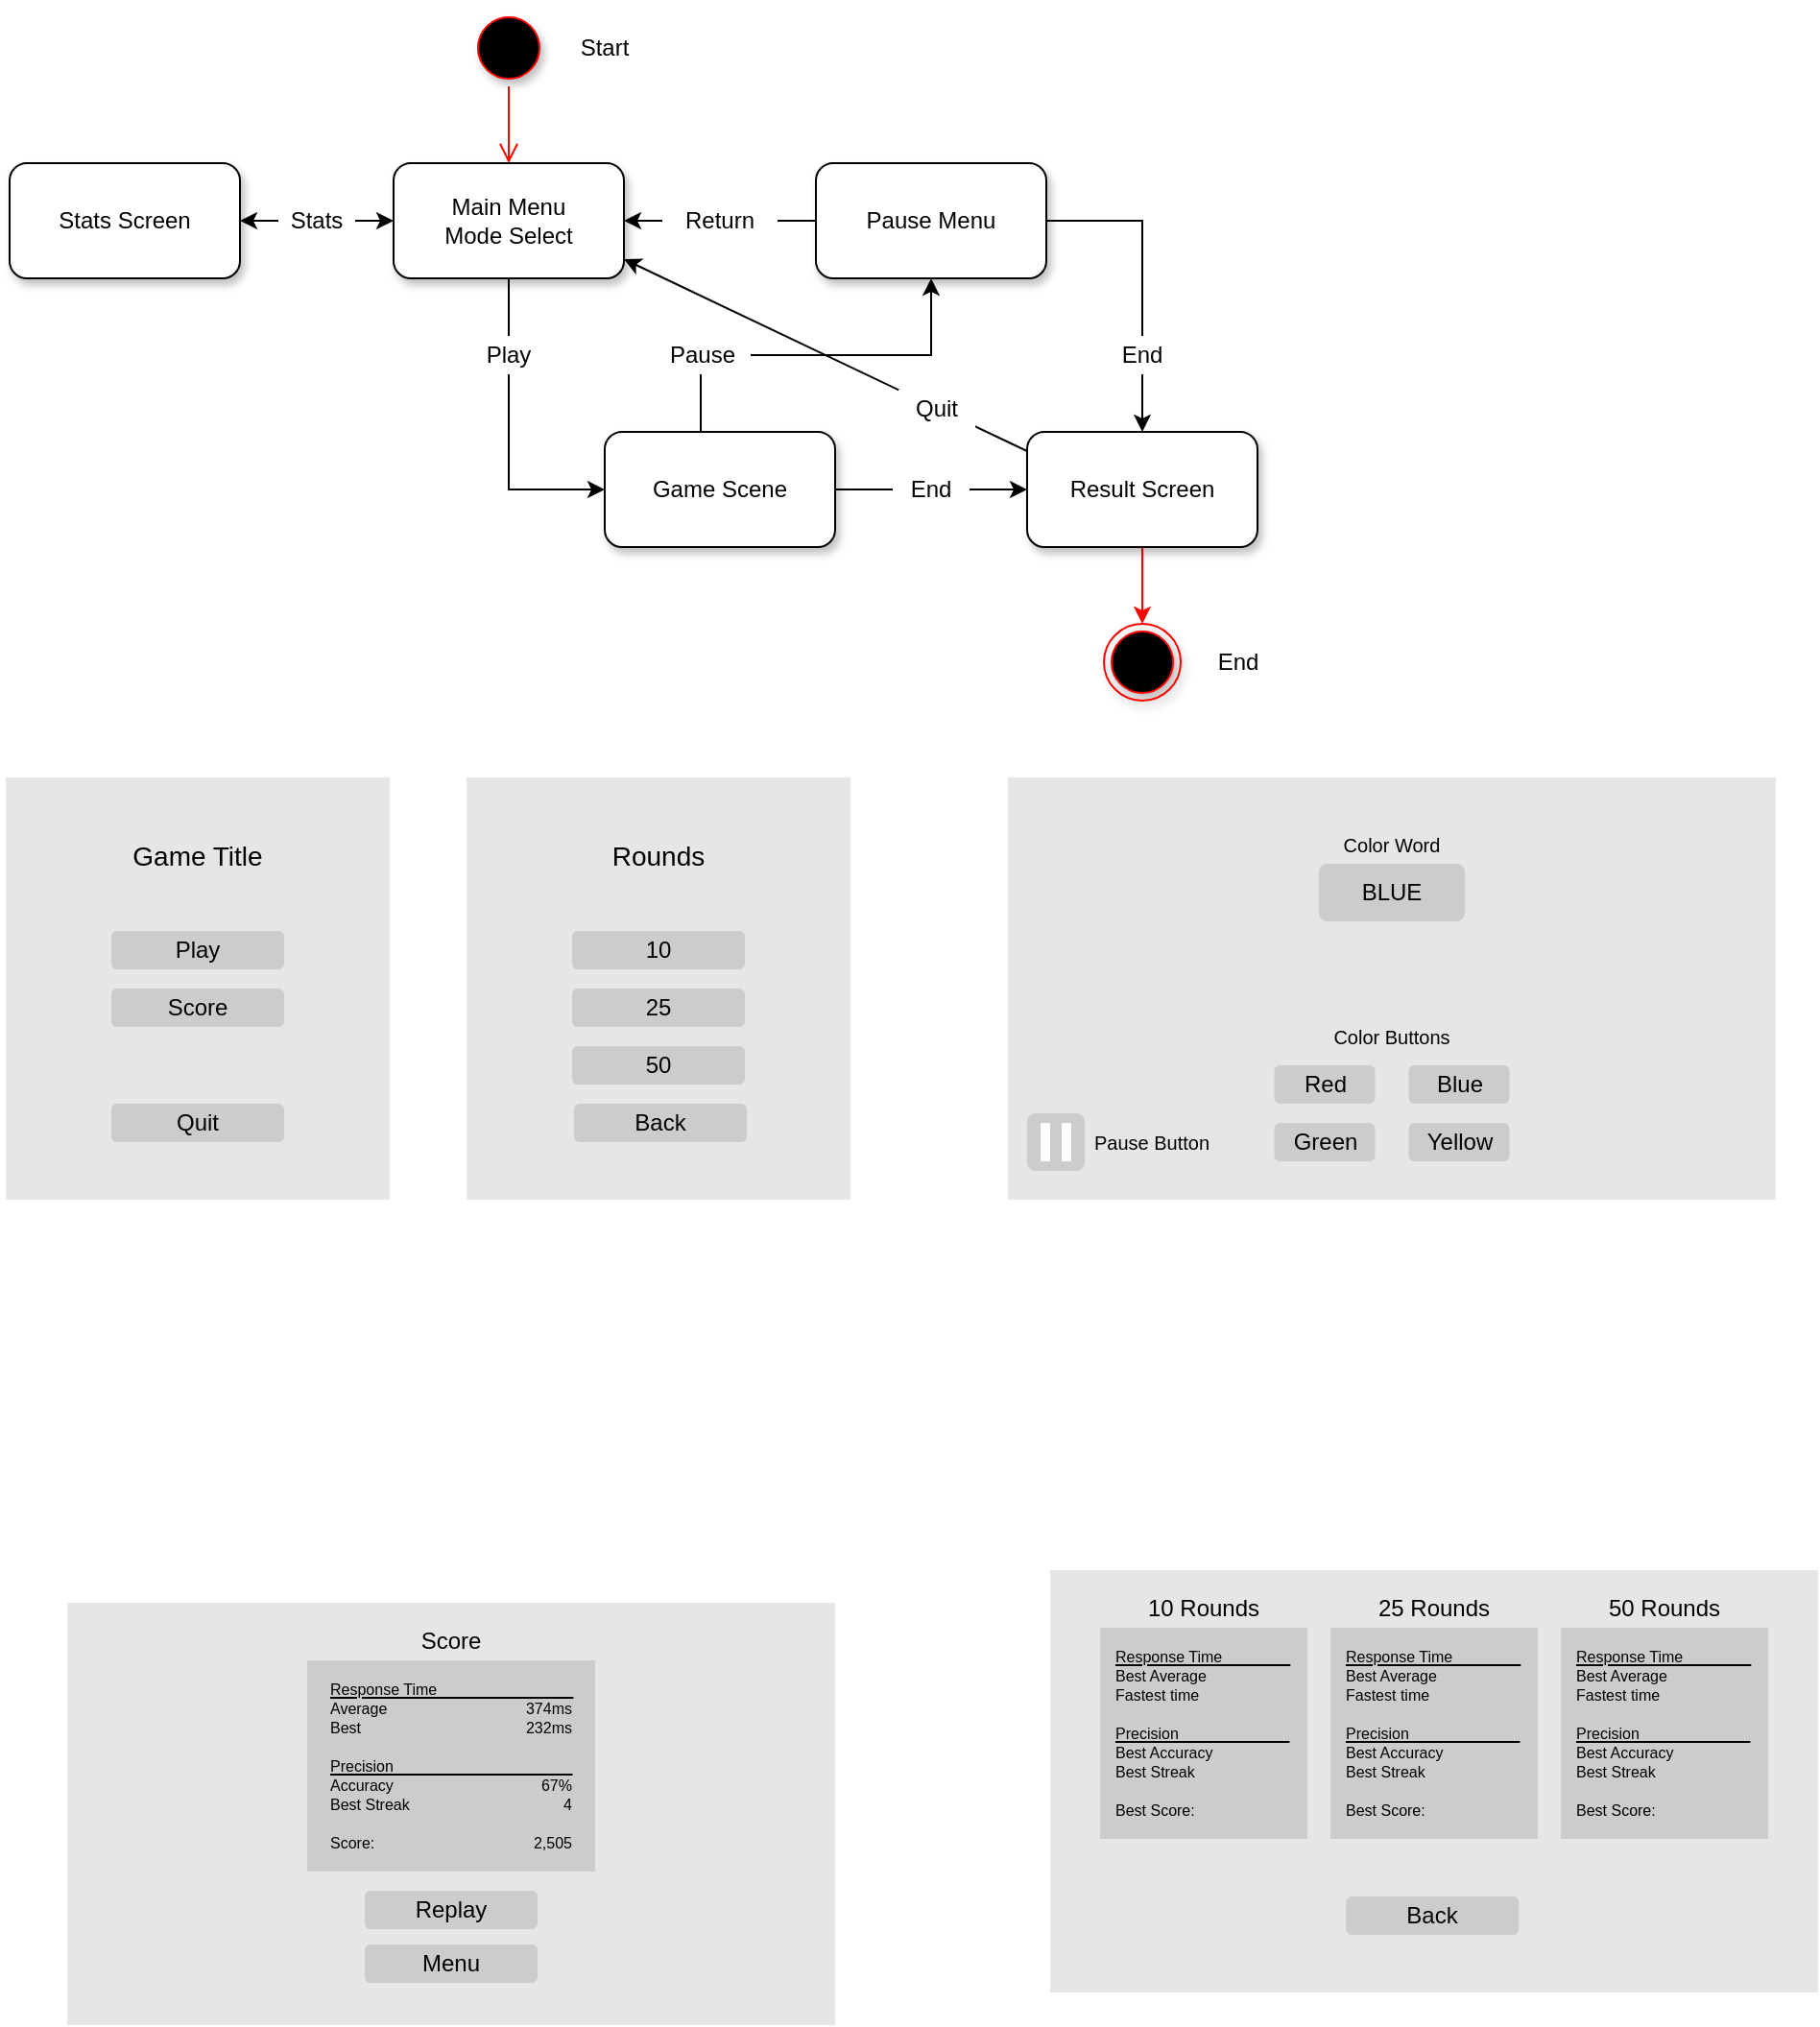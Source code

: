 <mxfile version="14.6.13" type="device"><diagram name="Page-1" id="e7e014a7-5840-1c2e-5031-d8a46d1fe8dd"><mxGraphModel dx="2723" dy="1483" grid="0" gridSize="10" guides="1" tooltips="1" connect="1" arrows="1" fold="1" page="1" pageScale="1" pageWidth="1169" pageHeight="826" background="#ffffff" math="0" shadow="0"><root><mxCell id="0"/><mxCell id="1" parent="0"/><mxCell id="aj3zudxaXITrC1H-70pJ-124" value="" style="rounded=0;whiteSpace=wrap;html=1;shadow=0;glass=0;labelBackgroundColor=none;sketch=0;strokeColor=none;fillColor=#E6E6E6;" vertex="1" parent="1"><mxGeometry x="318" y="440" width="200" height="220" as="geometry"/></mxCell><mxCell id="aj3zudxaXITrC1H-70pJ-96" value="" style="endArrow=classic;html=1;strokeColor=#000000;" edge="1" parent="1"><mxGeometry width="50" height="50" relative="1" as="geometry"><mxPoint x="610" y="270" as="sourcePoint"/><mxPoint x="400" y="170" as="targetPoint"/></mxGeometry></mxCell><mxCell id="aj3zudxaXITrC1H-70pJ-41" value="" style="ellipse;html=1;shape=startState;fillColor=#000000;strokeColor=#ff0000;shadow=1;" vertex="1" parent="1"><mxGeometry x="320" y="40" width="40" height="40" as="geometry"/></mxCell><mxCell id="aj3zudxaXITrC1H-70pJ-42" value="" style="edgeStyle=orthogonalEdgeStyle;html=1;verticalAlign=bottom;endArrow=open;endSize=8;strokeColor=#ff0000;entryX=0.5;entryY=0;entryDx=0;entryDy=0;" edge="1" source="aj3zudxaXITrC1H-70pJ-41" parent="1" target="aj3zudxaXITrC1H-70pJ-55"><mxGeometry relative="1" as="geometry"><mxPoint x="340" y="120" as="targetPoint"/></mxGeometry></mxCell><mxCell id="aj3zudxaXITrC1H-70pJ-43" value="Start" style="text;html=1;strokeColor=none;fillColor=none;align=center;verticalAlign=middle;whiteSpace=wrap;rounded=0;" vertex="1" parent="1"><mxGeometry x="370" y="50" width="40" height="20" as="geometry"/></mxCell><mxCell id="aj3zudxaXITrC1H-70pJ-47" value="" style="edgeStyle=orthogonalEdgeStyle;rounded=0;orthogonalLoop=1;jettySize=auto;html=1;entryX=0;entryY=0.5;entryDx=0;entryDy=0;exitX=0.5;exitY=1;exitDx=0;exitDy=0;" edge="1" parent="1" source="aj3zudxaXITrC1H-70pJ-55" target="aj3zudxaXITrC1H-70pJ-56"><mxGeometry x="-0.538" relative="1" as="geometry"><mxPoint x="340" y="220" as="targetPoint"/><mxPoint x="340" y="180" as="sourcePoint"/><Array as="points"><mxPoint x="340" y="290"/></Array><mxPoint as="offset"/></mxGeometry></mxCell><mxCell id="aj3zudxaXITrC1H-70pJ-50" style="edgeStyle=orthogonalEdgeStyle;rounded=0;orthogonalLoop=1;jettySize=auto;html=1;exitX=0.5;exitY=1;exitDx=0;exitDy=0;" edge="1" parent="1"><mxGeometry relative="1" as="geometry"><mxPoint x="680" y="310" as="sourcePoint"/><mxPoint x="680" y="310" as="targetPoint"/></mxGeometry></mxCell><mxCell id="aj3zudxaXITrC1H-70pJ-52" value="" style="ellipse;html=1;shape=endState;fillColor=#000000;strokeColor=#ff0000;shadow=1;" vertex="1" parent="1"><mxGeometry x="650" y="360" width="40" height="40" as="geometry"/></mxCell><mxCell id="aj3zudxaXITrC1H-70pJ-53" value="End" style="text;html=1;strokeColor=none;fillColor=none;align=center;verticalAlign=middle;whiteSpace=wrap;rounded=0;" vertex="1" parent="1"><mxGeometry x="700" y="370" width="40" height="20" as="geometry"/></mxCell><mxCell id="aj3zudxaXITrC1H-70pJ-113" style="edgeStyle=orthogonalEdgeStyle;rounded=0;orthogonalLoop=1;jettySize=auto;html=1;entryX=1;entryY=0.5;entryDx=0;entryDy=0;shadow=0;strokeColor=#000000;startArrow=classic;startFill=1;" edge="1" parent="1" source="aj3zudxaXITrC1H-70pJ-55" target="aj3zudxaXITrC1H-70pJ-112"><mxGeometry relative="1" as="geometry"/></mxCell><mxCell id="aj3zudxaXITrC1H-70pJ-55" value="Main Menu&lt;br&gt;Mode Select" style="rounded=1;whiteSpace=wrap;html=1;shadow=1;sketch=0;" vertex="1" parent="1"><mxGeometry x="280" y="120" width="120" height="60" as="geometry"/></mxCell><mxCell id="aj3zudxaXITrC1H-70pJ-66" value="" style="edgeStyle=orthogonalEdgeStyle;rounded=0;orthogonalLoop=1;jettySize=auto;html=1;entryX=0.5;entryY=1;entryDx=0;entryDy=0;exitX=0.5;exitY=0;exitDx=0;exitDy=0;" edge="1" parent="1" source="aj3zudxaXITrC1H-70pJ-56" target="aj3zudxaXITrC1H-70pJ-63"><mxGeometry x="-0.0" relative="1" as="geometry"><Array as="points"><mxPoint x="440" y="260"/><mxPoint x="440" y="220"/><mxPoint x="560" y="220"/></Array><mxPoint as="offset"/></mxGeometry></mxCell><mxCell id="aj3zudxaXITrC1H-70pJ-68" value="" style="edgeStyle=orthogonalEdgeStyle;rounded=0;orthogonalLoop=1;jettySize=auto;html=1;entryX=0;entryY=0.5;entryDx=0;entryDy=0;" edge="1" parent="1" source="aj3zudxaXITrC1H-70pJ-56" target="aj3zudxaXITrC1H-70pJ-67"><mxGeometry relative="1" as="geometry"><mxPoint as="offset"/></mxGeometry></mxCell><mxCell id="aj3zudxaXITrC1H-70pJ-56" value="Game Scene" style="rounded=1;whiteSpace=wrap;html=1;shadow=1;sketch=0;" vertex="1" parent="1"><mxGeometry x="390" y="260" width="120" height="60" as="geometry"/></mxCell><mxCell id="aj3zudxaXITrC1H-70pJ-69" value="" style="edgeStyle=orthogonalEdgeStyle;rounded=0;orthogonalLoop=1;jettySize=auto;html=1;entryX=0.5;entryY=0;entryDx=0;entryDy=0;exitX=1;exitY=0.5;exitDx=0;exitDy=0;" edge="1" parent="1" source="aj3zudxaXITrC1H-70pJ-63" target="aj3zudxaXITrC1H-70pJ-67"><mxGeometry x="0.538" relative="1" as="geometry"><mxPoint x="710" y="190" as="sourcePoint"/><Array as="points"><mxPoint x="670" y="150"/></Array><mxPoint as="offset"/></mxGeometry></mxCell><mxCell id="aj3zudxaXITrC1H-70pJ-72" value="" style="edgeStyle=orthogonalEdgeStyle;rounded=0;orthogonalLoop=1;jettySize=auto;html=1;entryX=1;entryY=0.5;entryDx=0;entryDy=0;" edge="1" parent="1" source="aj3zudxaXITrC1H-70pJ-63" target="aj3zudxaXITrC1H-70pJ-55"><mxGeometry relative="1" as="geometry"/></mxCell><mxCell id="aj3zudxaXITrC1H-70pJ-63" value="Pause Menu" style="rounded=1;whiteSpace=wrap;html=1;shadow=1;sketch=0;" vertex="1" parent="1"><mxGeometry x="500" y="120" width="120" height="60" as="geometry"/></mxCell><mxCell id="aj3zudxaXITrC1H-70pJ-76" style="edgeStyle=orthogonalEdgeStyle;rounded=0;orthogonalLoop=1;jettySize=auto;html=1;entryX=0.5;entryY=0;entryDx=0;entryDy=0;strokeColor=#FF0000;" edge="1" parent="1" source="aj3zudxaXITrC1H-70pJ-67" target="aj3zudxaXITrC1H-70pJ-52"><mxGeometry relative="1" as="geometry"/></mxCell><mxCell id="aj3zudxaXITrC1H-70pJ-67" value="Result Screen" style="rounded=1;whiteSpace=wrap;html=1;shadow=1;sketch=0;" vertex="1" parent="1"><mxGeometry x="610" y="260" width="120" height="60" as="geometry"/></mxCell><mxCell id="aj3zudxaXITrC1H-70pJ-89" value="Pause" style="text;html=1;strokeColor=none;align=center;verticalAlign=middle;whiteSpace=wrap;rounded=0;fillColor=#ffffff;" vertex="1" parent="1"><mxGeometry x="416" y="210" width="50" height="20" as="geometry"/></mxCell><mxCell id="aj3zudxaXITrC1H-70pJ-91" value="Play" style="text;html=1;strokeColor=none;align=center;verticalAlign=middle;whiteSpace=wrap;rounded=0;fillColor=#ffffff;" vertex="1" parent="1"><mxGeometry x="320" y="210" width="40" height="20" as="geometry"/></mxCell><mxCell id="aj3zudxaXITrC1H-70pJ-92" value="End" style="text;html=1;strokeColor=none;align=center;verticalAlign=middle;whiteSpace=wrap;rounded=0;fillColor=#ffffff;" vertex="1" parent="1"><mxGeometry x="650" y="210" width="40" height="20" as="geometry"/></mxCell><mxCell id="aj3zudxaXITrC1H-70pJ-93" value="End" style="text;html=1;strokeColor=none;align=center;verticalAlign=middle;whiteSpace=wrap;rounded=0;fillColor=#ffffff;" vertex="1" parent="1"><mxGeometry x="540" y="280" width="40" height="20" as="geometry"/></mxCell><mxCell id="aj3zudxaXITrC1H-70pJ-94" value="Return" style="text;html=1;strokeColor=none;align=center;verticalAlign=middle;whiteSpace=wrap;rounded=0;fillColor=#ffffff;" vertex="1" parent="1"><mxGeometry x="420" y="140" width="60" height="20" as="geometry"/></mxCell><mxCell id="aj3zudxaXITrC1H-70pJ-97" value="Quit" style="text;html=1;strokeColor=none;align=center;verticalAlign=middle;whiteSpace=wrap;rounded=0;fillColor=#ffffff;" vertex="1" parent="1"><mxGeometry x="543" y="238" width="40" height="20" as="geometry"/></mxCell><mxCell id="aj3zudxaXITrC1H-70pJ-105" value="" style="rounded=0;whiteSpace=wrap;html=1;shadow=0;glass=0;labelBackgroundColor=none;sketch=0;strokeColor=none;fillColor=#E6E6E6;" vertex="1" parent="1"><mxGeometry x="78" y="440" width="200" height="220" as="geometry"/></mxCell><mxCell id="aj3zudxaXITrC1H-70pJ-107" value="Play" style="rounded=1;whiteSpace=wrap;html=1;shadow=0;glass=0;labelBackgroundColor=none;sketch=0;strokeColor=none;verticalAlign=middle;fillColor=#CCCCCC;" vertex="1" parent="1"><mxGeometry x="133" y="520" width="90" height="20" as="geometry"/></mxCell><mxCell id="aj3zudxaXITrC1H-70pJ-112" value="Stats Screen" style="rounded=1;whiteSpace=wrap;html=1;shadow=1;sketch=0;" vertex="1" parent="1"><mxGeometry x="80" y="120" width="120" height="60" as="geometry"/></mxCell><mxCell id="aj3zudxaXITrC1H-70pJ-114" value="Stats" style="text;html=1;strokeColor=none;align=center;verticalAlign=middle;whiteSpace=wrap;rounded=0;fillColor=#ffffff;" vertex="1" parent="1"><mxGeometry x="220" y="140" width="40" height="20" as="geometry"/></mxCell><mxCell id="aj3zudxaXITrC1H-70pJ-117" value="Score" style="rounded=1;whiteSpace=wrap;html=1;shadow=0;glass=0;labelBackgroundColor=none;sketch=0;strokeColor=none;verticalAlign=middle;fillColor=#CCCCCC;" vertex="1" parent="1"><mxGeometry x="133" y="550" width="90" height="20" as="geometry"/></mxCell><mxCell id="aj3zudxaXITrC1H-70pJ-120" value="10" style="rounded=1;whiteSpace=wrap;html=1;shadow=0;glass=0;labelBackgroundColor=none;sketch=0;strokeColor=none;verticalAlign=middle;fillColor=#CCCCCC;" vertex="1" parent="1"><mxGeometry x="373" y="520" width="90" height="20" as="geometry"/></mxCell><mxCell id="aj3zudxaXITrC1H-70pJ-121" value="50" style="rounded=1;whiteSpace=wrap;html=1;shadow=0;glass=0;labelBackgroundColor=none;sketch=0;strokeColor=none;verticalAlign=middle;fillColor=#CCCCCC;" vertex="1" parent="1"><mxGeometry x="373" y="580" width="90" height="20" as="geometry"/></mxCell><mxCell id="aj3zudxaXITrC1H-70pJ-122" value="25" style="rounded=1;whiteSpace=wrap;html=1;shadow=0;glass=0;labelBackgroundColor=none;sketch=0;strokeColor=none;verticalAlign=middle;fillColor=#CCCCCC;" vertex="1" parent="1"><mxGeometry x="373" y="550" width="90" height="20" as="geometry"/></mxCell><mxCell id="aj3zudxaXITrC1H-70pJ-123" value="Quit" style="rounded=1;whiteSpace=wrap;html=1;shadow=0;glass=0;labelBackgroundColor=none;sketch=0;strokeColor=none;verticalAlign=middle;fillColor=#CCCCCC;" vertex="1" parent="1"><mxGeometry x="133" y="610" width="90" height="20" as="geometry"/></mxCell><mxCell id="aj3zudxaXITrC1H-70pJ-125" value="Back" style="rounded=1;whiteSpace=wrap;html=1;shadow=0;glass=0;labelBackgroundColor=none;sketch=0;strokeColor=none;verticalAlign=middle;fillColor=#CCCCCC;" vertex="1" parent="1"><mxGeometry x="374" y="610" width="90" height="20" as="geometry"/></mxCell><mxCell id="aj3zudxaXITrC1H-70pJ-126" value="&lt;font style=&quot;font-size: 14px&quot;&gt;Rounds&lt;/font&gt;" style="text;html=1;strokeColor=none;align=center;verticalAlign=middle;whiteSpace=wrap;rounded=1;shadow=0;glass=0;labelBackgroundColor=none;sketch=0;rotation=0;fontSize=16;" vertex="1" parent="1"><mxGeometry x="373" y="470" width="90" height="20" as="geometry"/></mxCell><mxCell id="aj3zudxaXITrC1H-70pJ-127" value="&lt;font style=&quot;font-size: 14px&quot;&gt;Game Title&lt;/font&gt;" style="text;html=1;strokeColor=none;align=center;verticalAlign=middle;whiteSpace=wrap;rounded=1;shadow=0;glass=0;labelBackgroundColor=none;sketch=0;rotation=0;fontSize=16;" vertex="1" parent="1"><mxGeometry x="133" y="470" width="90" height="20" as="geometry"/></mxCell><mxCell id="aj3zudxaXITrC1H-70pJ-128" value="" style="rounded=0;whiteSpace=wrap;html=1;shadow=0;glass=0;labelBackgroundColor=none;sketch=0;strokeColor=none;fillColor=#E6E6E6;" vertex="1" parent="1"><mxGeometry x="600" y="440" width="400" height="220" as="geometry"/></mxCell><mxCell id="aj3zudxaXITrC1H-70pJ-134" value="&lt;font style=&quot;font-size: 10px&quot;&gt;Color Buttons&lt;/font&gt;" style="text;html=1;strokeColor=none;fillColor=none;align=center;verticalAlign=middle;whiteSpace=wrap;rounded=0;shadow=1;glass=0;labelBackgroundColor=none;sketch=0;fontSize=12;" vertex="1" parent="1"><mxGeometry x="760" y="570" width="80" height="10" as="geometry"/></mxCell><mxCell id="aj3zudxaXITrC1H-70pJ-135" value="&lt;font style=&quot;font-size: 10px&quot;&gt;Color Word&lt;/font&gt;" style="text;html=1;strokeColor=none;fillColor=none;align=center;verticalAlign=middle;whiteSpace=wrap;rounded=0;shadow=1;glass=0;labelBackgroundColor=none;sketch=0;fontSize=16;" vertex="1" parent="1"><mxGeometry x="750" y="465" width="100" height="15" as="geometry"/></mxCell><mxCell id="aj3zudxaXITrC1H-70pJ-136" value="Red" style="rounded=1;whiteSpace=wrap;html=1;shadow=0;glass=0;labelBackgroundColor=none;sketch=0;strokeColor=none;verticalAlign=middle;fillColor=#CCCCCC;" vertex="1" parent="1"><mxGeometry x="738.75" y="590" width="52.5" height="20" as="geometry"/></mxCell><mxCell id="aj3zudxaXITrC1H-70pJ-138" value="Blue" style="rounded=1;whiteSpace=wrap;html=1;shadow=0;glass=0;labelBackgroundColor=none;sketch=0;strokeColor=none;verticalAlign=middle;fillColor=#CCCCCC;" vertex="1" parent="1"><mxGeometry x="808.75" y="590" width="52.5" height="20" as="geometry"/></mxCell><mxCell id="aj3zudxaXITrC1H-70pJ-139" value="Green" style="rounded=1;whiteSpace=wrap;html=1;shadow=0;glass=0;labelBackgroundColor=none;sketch=0;strokeColor=none;verticalAlign=middle;fillColor=#CCCCCC;" vertex="1" parent="1"><mxGeometry x="738.75" y="620" width="52.5" height="20" as="geometry"/></mxCell><mxCell id="aj3zudxaXITrC1H-70pJ-145" value="Yellow" style="rounded=1;whiteSpace=wrap;html=1;shadow=0;glass=0;labelBackgroundColor=none;sketch=0;strokeColor=none;verticalAlign=middle;fillColor=#CCCCCC;" vertex="1" parent="1"><mxGeometry x="808.75" y="620" width="52.5" height="20" as="geometry"/></mxCell><mxCell id="aj3zudxaXITrC1H-70pJ-146" value="&lt;font style=&quot;font-size: 10px&quot;&gt;Pause Button&lt;/font&gt;" style="text;html=1;strokeColor=none;fillColor=none;align=center;verticalAlign=middle;whiteSpace=wrap;rounded=0;shadow=1;glass=0;labelBackgroundColor=none;sketch=0;fontSize=12;" vertex="1" parent="1"><mxGeometry x="640" y="625" width="70" height="10" as="geometry"/></mxCell><mxCell id="aj3zudxaXITrC1H-70pJ-147" value="BLUE" style="rounded=1;whiteSpace=wrap;html=1;shadow=0;glass=0;labelBackgroundColor=none;sketch=0;strokeColor=none;verticalAlign=middle;fillColor=#CCCCCC;" vertex="1" parent="1"><mxGeometry x="761.88" y="485" width="76.25" height="30" as="geometry"/></mxCell><mxCell id="aj3zudxaXITrC1H-70pJ-150" value="" style="rounded=1;whiteSpace=wrap;html=1;shadow=0;glass=0;labelBackgroundColor=none;sketch=0;strokeColor=none;verticalAlign=middle;fillColor=#CCCCCC;" vertex="1" parent="1"><mxGeometry x="610" y="615" width="30" height="30" as="geometry"/></mxCell><mxCell id="aj3zudxaXITrC1H-70pJ-151" value="" style="rounded=1;whiteSpace=wrap;html=1;shadow=0;glass=0;labelBackgroundColor=none;sketch=0;strokeColor=none;verticalAlign=middle;fillColor=#FFFFFF;" vertex="1" parent="1"><mxGeometry x="617" y="620" width="5" height="20" as="geometry"/></mxCell><mxCell id="aj3zudxaXITrC1H-70pJ-152" value="" style="rounded=1;whiteSpace=wrap;html=1;shadow=0;glass=0;labelBackgroundColor=none;sketch=0;strokeColor=none;verticalAlign=middle;fillColor=#FFFFFF;" vertex="1" parent="1"><mxGeometry x="628" y="620" width="5" height="20" as="geometry"/></mxCell><mxCell id="aj3zudxaXITrC1H-70pJ-155" value="" style="rounded=0;whiteSpace=wrap;html=1;shadow=0;glass=0;labelBackgroundColor=none;sketch=0;strokeColor=none;fillColor=#E6E6E6;" vertex="1" parent="1"><mxGeometry x="110" y="870" width="400" height="220" as="geometry"/></mxCell><mxCell id="aj3zudxaXITrC1H-70pJ-169" value="Menu" style="rounded=1;whiteSpace=wrap;html=1;shadow=0;glass=0;labelBackgroundColor=none;sketch=0;strokeColor=none;verticalAlign=middle;fillColor=#CCCCCC;" vertex="1" parent="1"><mxGeometry x="265" y="1048" width="90" height="20" as="geometry"/></mxCell><mxCell id="aj3zudxaXITrC1H-70pJ-170" value="Replay" style="rounded=1;whiteSpace=wrap;html=1;shadow=0;glass=0;labelBackgroundColor=none;sketch=0;strokeColor=none;verticalAlign=middle;fillColor=#CCCCCC;" vertex="1" parent="1"><mxGeometry x="265" y="1020" width="90" height="20" as="geometry"/></mxCell><mxCell id="aj3zudxaXITrC1H-70pJ-172" value="" style="rounded=0;whiteSpace=wrap;html=1;shadow=0;glass=0;labelBackgroundColor=none;sketch=0;strokeColor=none;verticalAlign=middle;fillColor=#CCCCCC;" vertex="1" parent="1"><mxGeometry x="235" y="900" width="150" height="110" as="geometry"/></mxCell><mxCell id="aj3zudxaXITrC1H-70pJ-174" value="Average" style="text;html=1;strokeColor=none;fillColor=none;align=left;verticalAlign=middle;whiteSpace=wrap;rounded=0;shadow=0;glass=0;labelBackgroundColor=none;sketch=0;fontSize=8;fontColor=none;" vertex="1" parent="1"><mxGeometry x="245" y="920" width="50" height="10" as="geometry"/></mxCell><mxCell id="aj3zudxaXITrC1H-70pJ-175" value="Best" style="text;html=1;strokeColor=none;fillColor=none;align=left;verticalAlign=middle;whiteSpace=wrap;rounded=0;shadow=0;glass=0;labelBackgroundColor=none;sketch=0;fontSize=8;fontColor=none;" vertex="1" parent="1"><mxGeometry x="245" y="930" width="50" height="10" as="geometry"/></mxCell><mxCell id="aj3zudxaXITrC1H-70pJ-176" value="Accuracy" style="text;html=1;strokeColor=none;fillColor=none;align=left;verticalAlign=middle;whiteSpace=wrap;rounded=0;shadow=0;glass=0;labelBackgroundColor=none;sketch=0;fontSize=8;fontColor=none;" vertex="1" parent="1"><mxGeometry x="245" y="960" width="50" height="10" as="geometry"/></mxCell><mxCell id="aj3zudxaXITrC1H-70pJ-177" value="Best Streak" style="text;html=1;strokeColor=none;fillColor=none;align=left;verticalAlign=middle;whiteSpace=wrap;rounded=0;shadow=0;glass=0;labelBackgroundColor=none;sketch=0;fontSize=8;fontColor=none;" vertex="1" parent="1"><mxGeometry x="245" y="970" width="50" height="10" as="geometry"/></mxCell><mxCell id="aj3zudxaXITrC1H-70pJ-178" value="&lt;u&gt;Response Time&amp;nbsp; &amp;nbsp; &amp;nbsp; &amp;nbsp; &amp;nbsp; &amp;nbsp; &amp;nbsp; &amp;nbsp; &amp;nbsp; &amp;nbsp; &amp;nbsp; &amp;nbsp; &amp;nbsp; &amp;nbsp; &amp;nbsp; &amp;nbsp;&amp;nbsp;&lt;/u&gt;" style="text;html=1;strokeColor=none;fillColor=none;align=left;verticalAlign=middle;whiteSpace=wrap;rounded=0;shadow=0;glass=0;labelBackgroundColor=none;sketch=0;fontSize=8;fontColor=none;" vertex="1" parent="1"><mxGeometry x="245" y="910" width="130" height="10" as="geometry"/></mxCell><mxCell id="aj3zudxaXITrC1H-70pJ-179" value="&lt;u&gt;Precision&amp;nbsp; &amp;nbsp; &amp;nbsp; &amp;nbsp; &amp;nbsp; &amp;nbsp; &amp;nbsp; &amp;nbsp; &amp;nbsp; &amp;nbsp; &amp;nbsp; &amp;nbsp; &amp;nbsp; &amp;nbsp; &amp;nbsp; &amp;nbsp; &amp;nbsp; &amp;nbsp; &amp;nbsp; &amp;nbsp; &amp;nbsp;&amp;nbsp;&lt;/u&gt;" style="text;html=1;strokeColor=none;fillColor=none;align=left;verticalAlign=middle;whiteSpace=wrap;rounded=0;shadow=0;glass=0;labelBackgroundColor=none;sketch=0;fontSize=8;fontColor=none;" vertex="1" parent="1"><mxGeometry x="245" y="950" width="130" height="10" as="geometry"/></mxCell><mxCell id="aj3zudxaXITrC1H-70pJ-180" value="Score:" style="text;html=1;strokeColor=none;fillColor=none;align=left;verticalAlign=middle;whiteSpace=wrap;rounded=0;shadow=0;glass=0;labelBackgroundColor=none;sketch=0;fontSize=8;fontColor=none;" vertex="1" parent="1"><mxGeometry x="245" y="990" width="50" height="10" as="geometry"/></mxCell><mxCell id="aj3zudxaXITrC1H-70pJ-181" value="374ms" style="text;html=1;strokeColor=none;fillColor=none;align=right;verticalAlign=middle;whiteSpace=wrap;rounded=0;shadow=0;glass=0;labelBackgroundColor=none;sketch=0;fontSize=8;fontColor=none;" vertex="1" parent="1"><mxGeometry x="325" y="920" width="50" height="10" as="geometry"/></mxCell><mxCell id="aj3zudxaXITrC1H-70pJ-182" value="232ms" style="text;html=1;strokeColor=none;fillColor=none;align=right;verticalAlign=middle;whiteSpace=wrap;rounded=0;shadow=0;glass=0;labelBackgroundColor=none;sketch=0;fontSize=8;fontColor=none;" vertex="1" parent="1"><mxGeometry x="325" y="930" width="50" height="10" as="geometry"/></mxCell><mxCell id="aj3zudxaXITrC1H-70pJ-183" value="67%" style="text;html=1;strokeColor=none;fillColor=none;align=right;verticalAlign=middle;whiteSpace=wrap;rounded=0;shadow=0;glass=0;labelBackgroundColor=none;sketch=0;fontSize=8;fontColor=none;" vertex="1" parent="1"><mxGeometry x="325" y="960" width="50" height="10" as="geometry"/></mxCell><mxCell id="aj3zudxaXITrC1H-70pJ-184" value="4" style="text;html=1;strokeColor=none;fillColor=none;align=right;verticalAlign=middle;whiteSpace=wrap;rounded=0;shadow=0;glass=0;labelBackgroundColor=none;sketch=0;fontSize=8;fontColor=none;" vertex="1" parent="1"><mxGeometry x="325" y="970" width="50" height="10" as="geometry"/></mxCell><mxCell id="aj3zudxaXITrC1H-70pJ-187" value="&lt;div&gt;&lt;span&gt;2,505&lt;/span&gt;&lt;/div&gt;" style="text;html=1;strokeColor=none;fillColor=none;align=right;verticalAlign=middle;whiteSpace=wrap;rounded=0;shadow=0;glass=0;labelBackgroundColor=none;sketch=0;fontSize=8;fontColor=none;" vertex="1" parent="1"><mxGeometry x="325" y="990" width="50" height="10" as="geometry"/></mxCell><mxCell id="aj3zudxaXITrC1H-70pJ-188" value="Score" style="rounded=1;whiteSpace=wrap;html=1;shadow=0;glass=0;labelBackgroundColor=none;sketch=0;strokeColor=none;verticalAlign=middle;fillColor=none;" vertex="1" parent="1"><mxGeometry x="265" y="880" width="90" height="20" as="geometry"/></mxCell><mxCell id="aj3zudxaXITrC1H-70pJ-189" value="" style="rounded=0;whiteSpace=wrap;html=1;shadow=0;glass=0;labelBackgroundColor=none;sketch=0;strokeColor=none;fillColor=#E6E6E6;" vertex="1" parent="1"><mxGeometry x="622" y="853" width="400" height="220" as="geometry"/></mxCell><mxCell id="aj3zudxaXITrC1H-70pJ-190" value="Back" style="rounded=1;whiteSpace=wrap;html=1;shadow=0;glass=0;labelBackgroundColor=none;sketch=0;strokeColor=none;verticalAlign=middle;fillColor=#CCCCCC;" vertex="1" parent="1"><mxGeometry x="776.1" y="1023" width="90" height="20" as="geometry"/></mxCell><mxCell id="aj3zudxaXITrC1H-70pJ-192" value="" style="rounded=0;whiteSpace=wrap;html=1;shadow=0;glass=0;labelBackgroundColor=none;sketch=0;strokeColor=none;verticalAlign=middle;fillColor=#CCCCCC;" vertex="1" parent="1"><mxGeometry x="768" y="883" width="108" height="110" as="geometry"/></mxCell><mxCell id="aj3zudxaXITrC1H-70pJ-193" value="Best Average" style="text;html=1;strokeColor=none;fillColor=none;align=left;verticalAlign=middle;whiteSpace=wrap;rounded=0;shadow=0;glass=0;labelBackgroundColor=none;sketch=0;fontSize=8;fontColor=none;" vertex="1" parent="1"><mxGeometry x="774.19" y="903" width="53.81" height="10" as="geometry"/></mxCell><mxCell id="aj3zudxaXITrC1H-70pJ-194" value="Fastest time" style="text;html=1;strokeColor=none;fillColor=none;align=left;verticalAlign=middle;whiteSpace=wrap;rounded=0;shadow=0;glass=0;labelBackgroundColor=none;sketch=0;fontSize=8;fontColor=none;" vertex="1" parent="1"><mxGeometry x="774.19" y="913" width="50" height="10" as="geometry"/></mxCell><mxCell id="aj3zudxaXITrC1H-70pJ-195" value="Best Accuracy" style="text;html=1;strokeColor=none;fillColor=none;align=left;verticalAlign=middle;whiteSpace=wrap;rounded=0;shadow=0;glass=0;labelBackgroundColor=none;sketch=0;fontSize=8;fontColor=none;" vertex="1" parent="1"><mxGeometry x="774" y="943" width="63" height="10" as="geometry"/></mxCell><mxCell id="aj3zudxaXITrC1H-70pJ-196" value="Best Streak" style="text;html=1;strokeColor=none;fillColor=none;align=left;verticalAlign=middle;whiteSpace=wrap;rounded=0;shadow=0;glass=0;labelBackgroundColor=none;sketch=0;fontSize=8;fontColor=none;" vertex="1" parent="1"><mxGeometry x="774.19" y="953" width="50" height="10" as="geometry"/></mxCell><mxCell id="aj3zudxaXITrC1H-70pJ-197" value="&lt;u&gt;Response Time&amp;nbsp; &amp;nbsp; &amp;nbsp; &amp;nbsp; &amp;nbsp; &amp;nbsp; &amp;nbsp; &amp;nbsp;&amp;nbsp;&lt;/u&gt;" style="text;html=1;strokeColor=none;fillColor=none;align=left;verticalAlign=middle;whiteSpace=wrap;rounded=0;shadow=0;glass=0;labelBackgroundColor=none;sketch=0;fontSize=8;fontColor=none;" vertex="1" parent="1"><mxGeometry x="774.19" y="893" width="95.62" height="10" as="geometry"/></mxCell><mxCell id="aj3zudxaXITrC1H-70pJ-198" value="&lt;u&gt;Precision&amp;nbsp; &amp;nbsp; &amp;nbsp; &amp;nbsp; &amp;nbsp; &amp;nbsp; &amp;nbsp; &amp;nbsp; &amp;nbsp; &amp;nbsp; &amp;nbsp; &amp;nbsp; &amp;nbsp;&amp;nbsp;&lt;/u&gt;" style="text;html=1;strokeColor=none;fillColor=none;align=left;verticalAlign=middle;whiteSpace=wrap;rounded=0;shadow=0;glass=0;labelBackgroundColor=none;sketch=0;fontSize=8;fontColor=none;" vertex="1" parent="1"><mxGeometry x="774.19" y="933" width="93.81" height="10" as="geometry"/></mxCell><mxCell id="aj3zudxaXITrC1H-70pJ-199" value="Best Score:" style="text;html=1;strokeColor=none;fillColor=none;align=left;verticalAlign=middle;whiteSpace=wrap;rounded=0;shadow=0;glass=0;labelBackgroundColor=none;sketch=0;fontSize=8;fontColor=none;" vertex="1" parent="1"><mxGeometry x="774" y="973" width="50" height="10" as="geometry"/></mxCell><mxCell id="aj3zudxaXITrC1H-70pJ-205" value="25 Rounds" style="rounded=1;whiteSpace=wrap;html=1;shadow=0;glass=0;labelBackgroundColor=none;sketch=0;strokeColor=none;verticalAlign=middle;fillColor=none;" vertex="1" parent="1"><mxGeometry x="777" y="863" width="90" height="20" as="geometry"/></mxCell><mxCell id="aj3zudxaXITrC1H-70pJ-220" value="" style="rounded=0;whiteSpace=wrap;html=1;shadow=0;glass=0;labelBackgroundColor=none;sketch=0;strokeColor=none;verticalAlign=middle;fillColor=#CCCCCC;" vertex="1" parent="1"><mxGeometry x="648" y="883" width="108" height="110" as="geometry"/></mxCell><mxCell id="aj3zudxaXITrC1H-70pJ-221" value="Best Average" style="text;html=1;strokeColor=none;fillColor=none;align=left;verticalAlign=middle;whiteSpace=wrap;rounded=0;shadow=0;glass=0;labelBackgroundColor=none;sketch=0;fontSize=8;fontColor=none;" vertex="1" parent="1"><mxGeometry x="654.19" y="903" width="53.81" height="10" as="geometry"/></mxCell><mxCell id="aj3zudxaXITrC1H-70pJ-222" value="Fastest time" style="text;html=1;strokeColor=none;fillColor=none;align=left;verticalAlign=middle;whiteSpace=wrap;rounded=0;shadow=0;glass=0;labelBackgroundColor=none;sketch=0;fontSize=8;fontColor=none;" vertex="1" parent="1"><mxGeometry x="654.19" y="913" width="50" height="10" as="geometry"/></mxCell><mxCell id="aj3zudxaXITrC1H-70pJ-223" value="Best Accuracy" style="text;html=1;strokeColor=none;fillColor=none;align=left;verticalAlign=middle;whiteSpace=wrap;rounded=0;shadow=0;glass=0;labelBackgroundColor=none;sketch=0;fontSize=8;fontColor=none;" vertex="1" parent="1"><mxGeometry x="654" y="943" width="63" height="10" as="geometry"/></mxCell><mxCell id="aj3zudxaXITrC1H-70pJ-224" value="Best Streak" style="text;html=1;strokeColor=none;fillColor=none;align=left;verticalAlign=middle;whiteSpace=wrap;rounded=0;shadow=0;glass=0;labelBackgroundColor=none;sketch=0;fontSize=8;fontColor=none;" vertex="1" parent="1"><mxGeometry x="654.19" y="953" width="50" height="10" as="geometry"/></mxCell><mxCell id="aj3zudxaXITrC1H-70pJ-225" value="&lt;u&gt;Response Time&amp;nbsp; &amp;nbsp; &amp;nbsp; &amp;nbsp; &amp;nbsp; &amp;nbsp; &amp;nbsp; &amp;nbsp;&amp;nbsp;&lt;/u&gt;" style="text;html=1;strokeColor=none;fillColor=none;align=left;verticalAlign=middle;whiteSpace=wrap;rounded=0;shadow=0;glass=0;labelBackgroundColor=none;sketch=0;fontSize=8;fontColor=none;" vertex="1" parent="1"><mxGeometry x="654.19" y="893" width="95.62" height="10" as="geometry"/></mxCell><mxCell id="aj3zudxaXITrC1H-70pJ-226" value="&lt;u&gt;Precision&amp;nbsp; &amp;nbsp; &amp;nbsp; &amp;nbsp; &amp;nbsp; &amp;nbsp; &amp;nbsp; &amp;nbsp; &amp;nbsp; &amp;nbsp; &amp;nbsp; &amp;nbsp; &amp;nbsp;&amp;nbsp;&lt;/u&gt;" style="text;html=1;strokeColor=none;fillColor=none;align=left;verticalAlign=middle;whiteSpace=wrap;rounded=0;shadow=0;glass=0;labelBackgroundColor=none;sketch=0;fontSize=8;fontColor=none;" vertex="1" parent="1"><mxGeometry x="654.19" y="933" width="93.81" height="10" as="geometry"/></mxCell><mxCell id="aj3zudxaXITrC1H-70pJ-227" value="Best Score:" style="text;html=1;strokeColor=none;fillColor=none;align=left;verticalAlign=middle;whiteSpace=wrap;rounded=0;shadow=0;glass=0;labelBackgroundColor=none;sketch=0;fontSize=8;fontColor=none;" vertex="1" parent="1"><mxGeometry x="654" y="973" width="50" height="10" as="geometry"/></mxCell><mxCell id="aj3zudxaXITrC1H-70pJ-233" value="10 Rounds" style="rounded=1;whiteSpace=wrap;html=1;shadow=0;glass=0;labelBackgroundColor=none;sketch=0;strokeColor=none;verticalAlign=middle;fillColor=none;" vertex="1" parent="1"><mxGeometry x="657" y="863" width="90" height="20" as="geometry"/></mxCell><mxCell id="aj3zudxaXITrC1H-70pJ-234" value="" style="rounded=0;whiteSpace=wrap;html=1;shadow=0;glass=0;labelBackgroundColor=none;sketch=0;strokeColor=none;verticalAlign=middle;fillColor=#CCCCCC;" vertex="1" parent="1"><mxGeometry x="888" y="883" width="108" height="110" as="geometry"/></mxCell><mxCell id="aj3zudxaXITrC1H-70pJ-235" value="Best Average" style="text;html=1;strokeColor=none;fillColor=none;align=left;verticalAlign=middle;whiteSpace=wrap;rounded=0;shadow=0;glass=0;labelBackgroundColor=none;sketch=0;fontSize=8;fontColor=none;" vertex="1" parent="1"><mxGeometry x="894.19" y="903" width="53.81" height="10" as="geometry"/></mxCell><mxCell id="aj3zudxaXITrC1H-70pJ-236" value="Fastest time" style="text;html=1;strokeColor=none;fillColor=none;align=left;verticalAlign=middle;whiteSpace=wrap;rounded=0;shadow=0;glass=0;labelBackgroundColor=none;sketch=0;fontSize=8;fontColor=none;" vertex="1" parent="1"><mxGeometry x="894.19" y="913" width="50" height="10" as="geometry"/></mxCell><mxCell id="aj3zudxaXITrC1H-70pJ-237" value="Best Accuracy" style="text;html=1;strokeColor=none;fillColor=none;align=left;verticalAlign=middle;whiteSpace=wrap;rounded=0;shadow=0;glass=0;labelBackgroundColor=none;sketch=0;fontSize=8;fontColor=none;" vertex="1" parent="1"><mxGeometry x="894" y="943" width="63" height="10" as="geometry"/></mxCell><mxCell id="aj3zudxaXITrC1H-70pJ-238" value="Best Streak" style="text;html=1;strokeColor=none;fillColor=none;align=left;verticalAlign=middle;whiteSpace=wrap;rounded=0;shadow=0;glass=0;labelBackgroundColor=none;sketch=0;fontSize=8;fontColor=none;" vertex="1" parent="1"><mxGeometry x="894.19" y="953" width="50" height="10" as="geometry"/></mxCell><mxCell id="aj3zudxaXITrC1H-70pJ-239" value="&lt;u&gt;Response Time&amp;nbsp; &amp;nbsp; &amp;nbsp; &amp;nbsp; &amp;nbsp; &amp;nbsp; &amp;nbsp; &amp;nbsp;&amp;nbsp;&lt;/u&gt;" style="text;html=1;strokeColor=none;fillColor=none;align=left;verticalAlign=middle;whiteSpace=wrap;rounded=0;shadow=0;glass=0;labelBackgroundColor=none;sketch=0;fontSize=8;fontColor=none;" vertex="1" parent="1"><mxGeometry x="894.19" y="893" width="95.62" height="10" as="geometry"/></mxCell><mxCell id="aj3zudxaXITrC1H-70pJ-240" value="&lt;u&gt;Precision&amp;nbsp; &amp;nbsp; &amp;nbsp; &amp;nbsp; &amp;nbsp; &amp;nbsp; &amp;nbsp; &amp;nbsp; &amp;nbsp; &amp;nbsp; &amp;nbsp; &amp;nbsp; &amp;nbsp;&amp;nbsp;&lt;/u&gt;" style="text;html=1;strokeColor=none;fillColor=none;align=left;verticalAlign=middle;whiteSpace=wrap;rounded=0;shadow=0;glass=0;labelBackgroundColor=none;sketch=0;fontSize=8;fontColor=none;" vertex="1" parent="1"><mxGeometry x="894.19" y="933" width="93.81" height="10" as="geometry"/></mxCell><mxCell id="aj3zudxaXITrC1H-70pJ-241" value="Best Score:" style="text;html=1;strokeColor=none;fillColor=none;align=left;verticalAlign=middle;whiteSpace=wrap;rounded=0;shadow=0;glass=0;labelBackgroundColor=none;sketch=0;fontSize=8;fontColor=none;" vertex="1" parent="1"><mxGeometry x="894" y="973" width="50" height="10" as="geometry"/></mxCell><mxCell id="aj3zudxaXITrC1H-70pJ-247" value="50 Rounds" style="rounded=1;whiteSpace=wrap;html=1;shadow=0;glass=0;labelBackgroundColor=none;sketch=0;strokeColor=none;verticalAlign=middle;fillColor=none;" vertex="1" parent="1"><mxGeometry x="897" y="863" width="90" height="20" as="geometry"/></mxCell></root></mxGraphModel></diagram></mxfile>